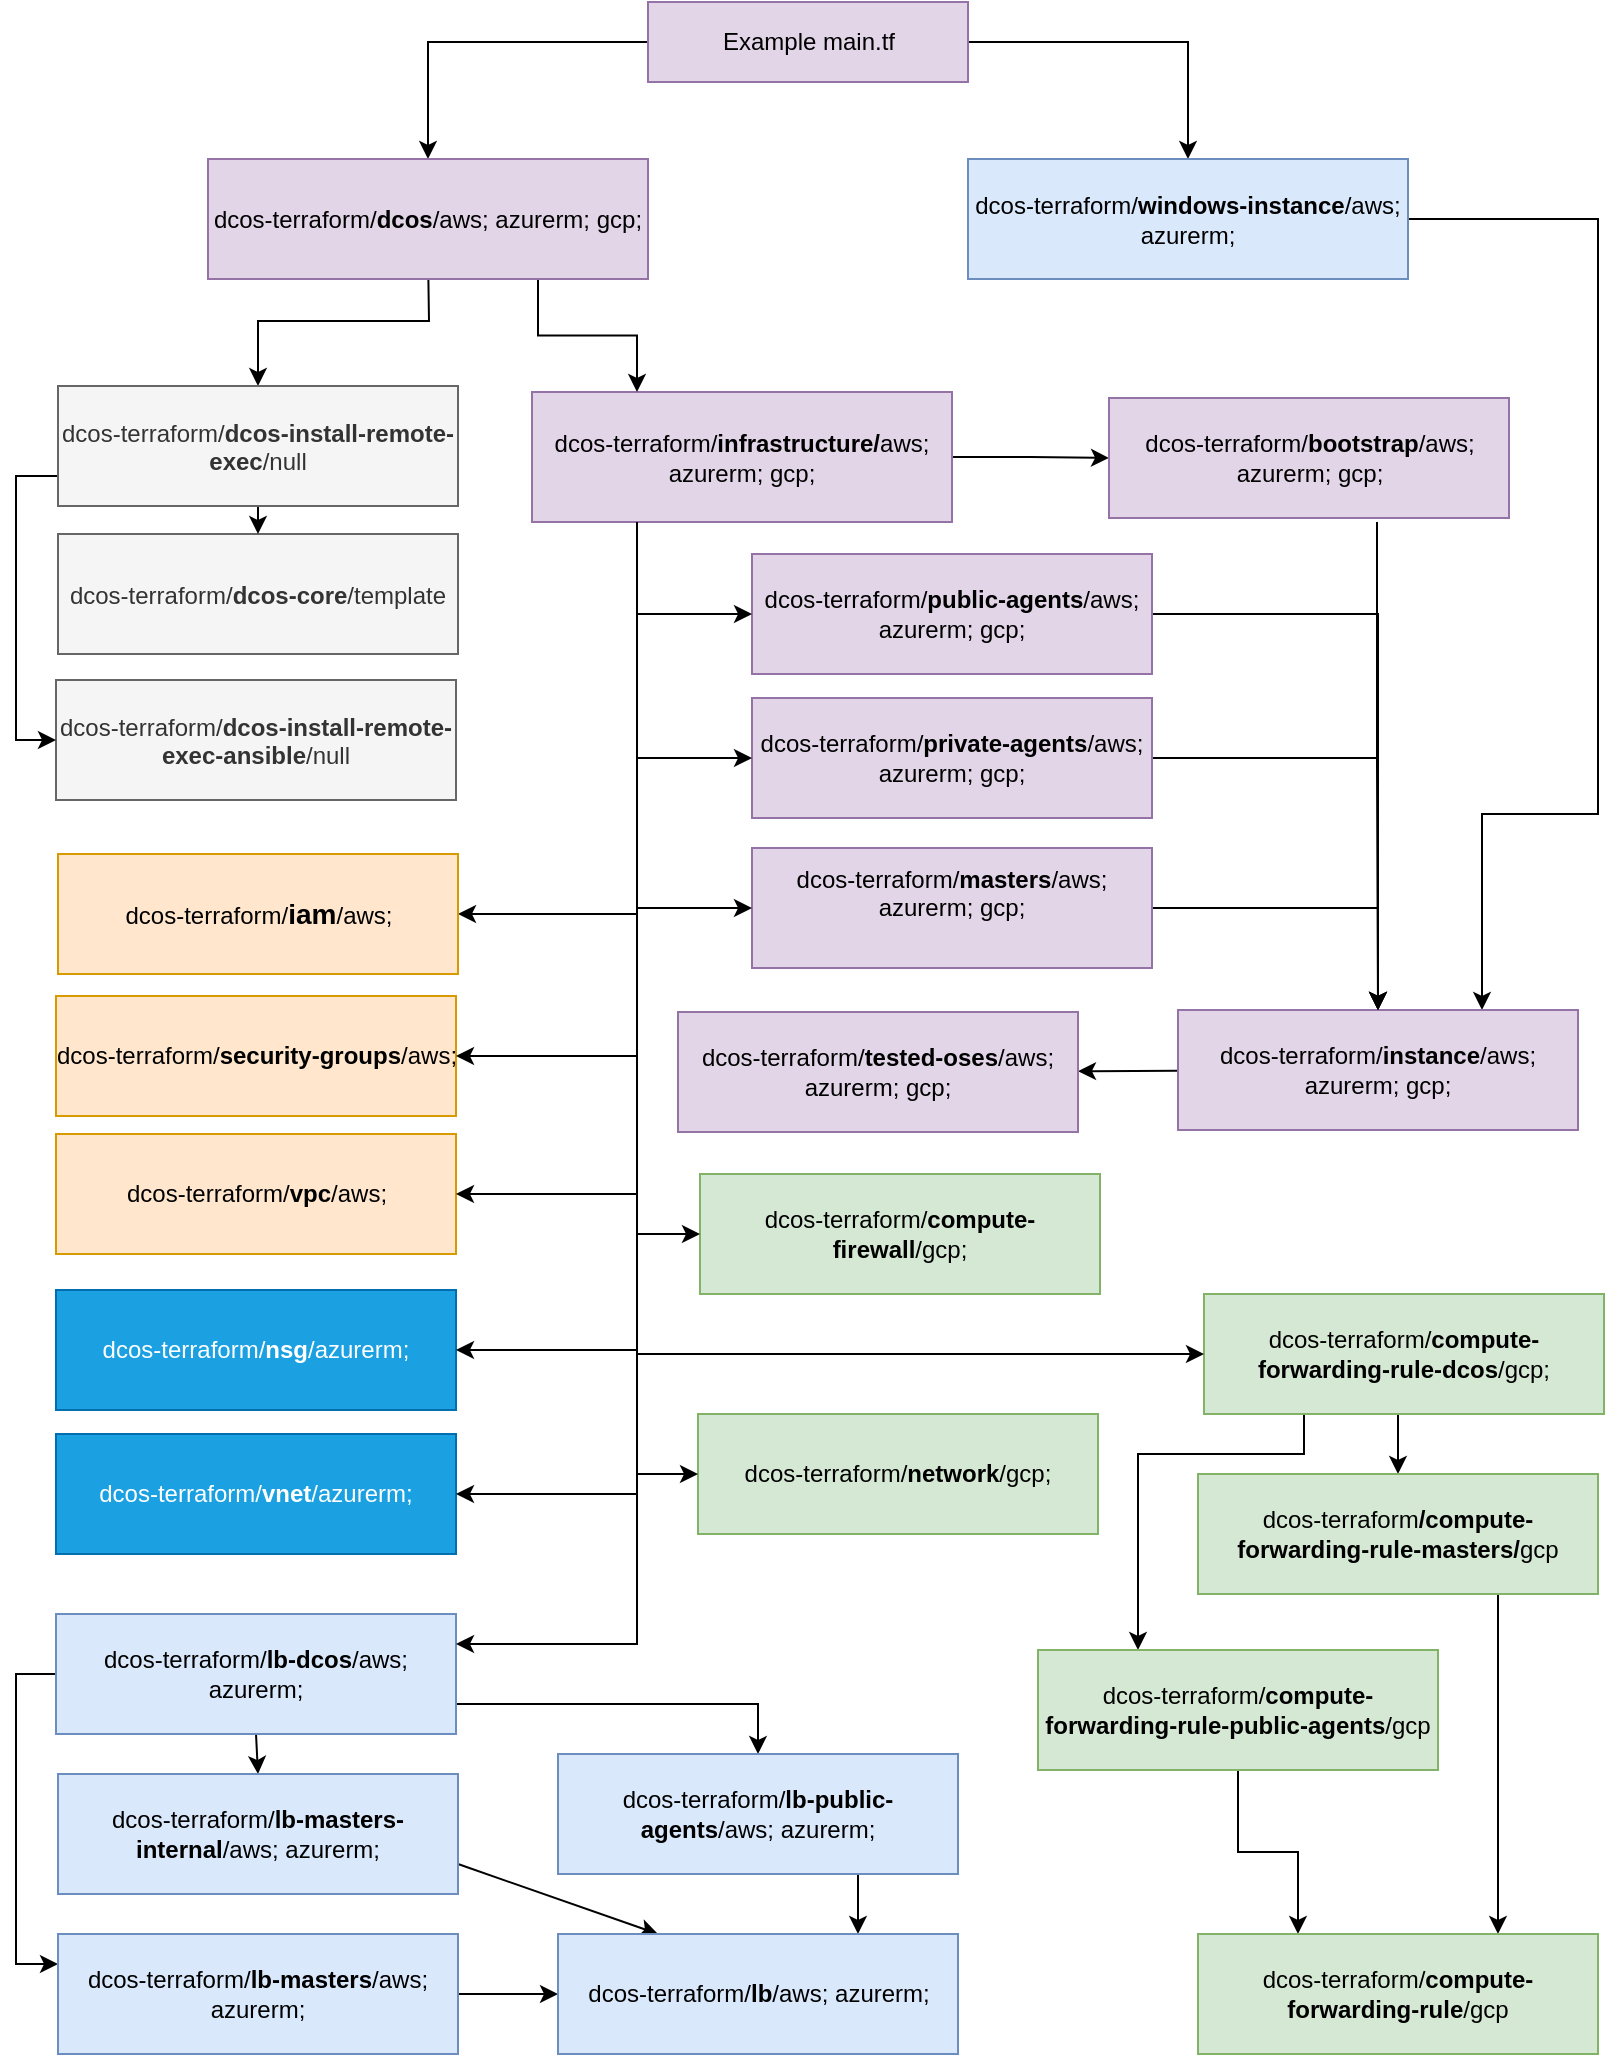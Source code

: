 <mxfile version="11.0.8" type="onedrive"><diagram id="1yx4ydC_F4x128z8zvWI" name="Page-1"><mxGraphModel dx="946" dy="664" grid="1" gridSize="10" guides="1" tooltips="1" connect="1" arrows="1" fold="1" page="1" pageScale="1" pageWidth="850" pageHeight="1100" math="0" shadow="0"><root><mxCell id="0"/><mxCell id="1" parent="0"/><mxCell id="khDtVkfyqz1VF6vfsNaA-21" value="" style="edgeStyle=orthogonalEdgeStyle;rounded=0;orthogonalLoop=1;jettySize=auto;html=0;labelBackgroundColor=none;fontColor=#000000;exitX=1;exitY=0.5;exitDx=0;exitDy=0;" parent="1" source="otb56euDPd01toM2QQDl-4" target="khDtVkfyqz1VF6vfsNaA-20" edge="1"><mxGeometry relative="1" as="geometry"/></mxCell><mxCell id="khDtVkfyqz1VF6vfsNaA-24" value="" style="edgeStyle=orthogonalEdgeStyle;rounded=0;orthogonalLoop=1;jettySize=auto;html=0;labelBackgroundColor=none;fontColor=#000000;entryX=1;entryY=0.5;entryDx=0;entryDy=0;exitX=0.25;exitY=1;exitDx=0;exitDy=0;" parent="1" source="otb56euDPd01toM2QQDl-4" target="khDtVkfyqz1VF6vfsNaA-23" edge="1"><mxGeometry relative="1" as="geometry"><mxPoint x="450" y="560" as="targetPoint"/></mxGeometry></mxCell><mxCell id="otb56euDPd01toM2QQDl-4" value="&lt;div&gt;dcos-terraform/&lt;b&gt;infrastructure/&lt;/b&gt;aws; azurerm; gcp;&lt;/div&gt;" style="html=1;align=center;textDirection=ltr;labelBackgroundColor=none;whiteSpace=wrap;fillColor=#e1d5e7;strokeColor=#9673a6;" parent="1" vertex="1"><mxGeometry x="287" y="229" width="210" height="65" as="geometry"/></mxCell><mxCell id="khDtVkfyqz1VF6vfsNaA-23" value="dcos-terraform/&lt;b&gt;&lt;font style=&quot;font-size: 14px&quot;&gt;iam&lt;/font&gt;&lt;/b&gt;/aws;" style="align=center;textDirection=ltr;labelBackgroundColor=none;fontFamily=Helvetica;fontSize=12;verticalAlign=middle;labelBorderColor=none;html=1;fillColor=#ffe6cc;strokeColor=#d79b00;" parent="1" vertex="1"><mxGeometry x="50" y="460" width="200" height="60" as="geometry"/></mxCell><mxCell id="khDtVkfyqz1VF6vfsNaA-40" style="rounded=0;orthogonalLoop=1;jettySize=auto;html=0;exitX=0.67;exitY=1.033;exitDx=0;exitDy=0;entryX=0.5;entryY=0;entryDx=0;entryDy=0;labelBackgroundColor=none;fontColor=#000000;edgeStyle=orthogonalEdgeStyle;exitPerimeter=0;" parent="1" source="khDtVkfyqz1VF6vfsNaA-20" target="khDtVkfyqz1VF6vfsNaA-6" edge="1"><mxGeometry relative="1" as="geometry"/></mxCell><mxCell id="khDtVkfyqz1VF6vfsNaA-20" value="&lt;span style=&quot;font-size: 12px&quot;&gt;&lt;font style=&quot;font-size: 12px&quot;&gt;dcos-terraform/&lt;b&gt;bootstrap&lt;/b&gt;/aws; azurerm;&amp;nbsp;&lt;/font&gt;&lt;/span&gt;gcp;" style="align=center;textDirection=ltr;labelBackgroundColor=none;fontFamily=Helvetica;fontSize=12;verticalAlign=middle;labelBorderColor=none;html=1;whiteSpace=wrap;fillColor=#e1d5e7;strokeColor=#9673a6;" parent="1" vertex="1"><mxGeometry x="575.5" y="232" width="200" height="60" as="geometry"/></mxCell><mxCell id="otb56euDPd01toM2QQDl-20" style="edgeStyle=orthogonalEdgeStyle;rounded=0;orthogonalLoop=1;jettySize=auto;html=1;exitX=0;exitY=0.5;exitDx=0;exitDy=0;entryX=0.5;entryY=0;entryDx=0;entryDy=0;textDirection=ltr;labelBackgroundColor=none;" parent="1" source="otb56euDPd01toM2QQDl-5" target="otb56euDPd01toM2QQDl-11" edge="1"><mxGeometry relative="1" as="geometry"/></mxCell><mxCell id="otb56euDPd01toM2QQDl-21" style="edgeStyle=orthogonalEdgeStyle;rounded=0;orthogonalLoop=1;jettySize=auto;html=1;exitX=0.75;exitY=1;exitDx=0;exitDy=0;entryX=0.25;entryY=0;entryDx=0;entryDy=0;textDirection=ltr;labelBackgroundColor=none;" parent="1" source="otb56euDPd01toM2QQDl-11" target="otb56euDPd01toM2QQDl-4" edge="1"><mxGeometry relative="1" as="geometry"><mxPoint x="535" y="480" as="targetPoint"/></mxGeometry></mxCell><mxCell id="WYRVXkQDabe7YTRQQfuK-2" style="edgeStyle=orthogonalEdgeStyle;rounded=0;orthogonalLoop=1;jettySize=auto;html=1;exitX=1;exitY=0.5;exitDx=0;exitDy=0;entryX=0.5;entryY=0;entryDx=0;entryDy=0;textDirection=ltr;labelBackgroundColor=none;" parent="1" source="otb56euDPd01toM2QQDl-5" target="WYRVXkQDabe7YTRQQfuK-1" edge="1"><mxGeometry relative="1" as="geometry"/></mxCell><mxCell id="otb56euDPd01toM2QQDl-5" value="Example main.tf" style="textDirection=ltr;labelBackgroundColor=none;html=1;fillColor=#e1d5e7;strokeColor=#9673a6;" parent="1" vertex="1"><mxGeometry x="345" y="34" width="160" height="40" as="geometry"/></mxCell><mxCell id="khDtVkfyqz1VF6vfsNaA-1" style="edgeStyle=orthogonalEdgeStyle;rounded=0;orthogonalLoop=1;jettySize=auto;html=1;entryX=0.5;entryY=0;entryDx=0;entryDy=0;textDirection=ltr;labelBackgroundColor=none;" parent="1" target="otb56euDPd01toM2QQDl-23" edge="1"><mxGeometry relative="1" as="geometry"><mxPoint x="235" y="160" as="sourcePoint"/></mxGeometry></mxCell><mxCell id="otb56euDPd01toM2QQDl-11" value="&lt;div&gt;dcos-terraform/&lt;b&gt;dcos&lt;/b&gt;/aws; azurerm; gcp;&lt;/div&gt;" style="html=1;textDirection=ltr;labelBackgroundColor=none;whiteSpace=wrap;fillColor=#e1d5e7;strokeColor=#9673a6;" parent="1" vertex="1"><mxGeometry x="125" y="112.5" width="220" height="60" as="geometry"/></mxCell><mxCell id="otb56euDPd01toM2QQDl-22" value="&lt;p style=&quot;margin: 0px ; font-stretch: normal ; line-height: normal&quot;&gt;dcos-terraform/&lt;b&gt;dcos-core&lt;/b&gt;/template&lt;/p&gt;" style="html=1;textDirection=ltr;labelBackgroundColor=none;whiteSpace=wrap;fontColor=#333333;fillColor=#f5f5f5;strokeColor=#666666;" parent="1" vertex="1"><mxGeometry x="50" y="300" width="200" height="60" as="geometry"/></mxCell><mxCell id="khDtVkfyqz1VF6vfsNaA-3" value="&lt;p style=&quot;margin: 0px ; font-stretch: normal ; line-height: normal&quot;&gt;dcos-terraform/&lt;b&gt;dcos-install-remote-&lt;/b&gt;&lt;/p&gt;&lt;p style=&quot;margin: 0px ; font-stretch: normal ; line-height: normal&quot;&gt;&lt;font style=&quot;font-size: 12px&quot;&gt;&lt;b&gt;exec-ansible&lt;/b&gt;/null&lt;/font&gt;&lt;/p&gt;" style="html=1;textDirection=ltr;labelBackgroundColor=none;whiteSpace=wrap;fontColor=#333333;fillColor=#f5f5f5;strokeColor=#666666;" parent="1" vertex="1"><mxGeometry x="49" y="373" width="200" height="60" as="geometry"/></mxCell><mxCell id="khDtVkfyqz1VF6vfsNaA-5" style="edgeStyle=orthogonalEdgeStyle;rounded=0;orthogonalLoop=1;jettySize=auto;html=1;exitX=0;exitY=0.75;exitDx=0;exitDy=0;entryX=0;entryY=0.5;entryDx=0;entryDy=0;textDirection=ltr;labelBackgroundColor=none;" parent="1" source="otb56euDPd01toM2QQDl-23" target="khDtVkfyqz1VF6vfsNaA-3" edge="1"><mxGeometry relative="1" as="geometry"/></mxCell><mxCell id="khDtVkfyqz1VF6vfsNaA-55" style="rounded=0;orthogonalLoop=1;jettySize=auto;html=0;exitX=0.5;exitY=1;exitDx=0;exitDy=0;labelBackgroundColor=none;strokeColor=#000000;fontColor=#000000;" parent="1" source="otb56euDPd01toM2QQDl-23" target="otb56euDPd01toM2QQDl-22" edge="1"><mxGeometry relative="1" as="geometry"/></mxCell><mxCell id="otb56euDPd01toM2QQDl-23" value="&lt;p style=&quot;margin: 0px ; font-stretch: normal ; line-height: normal&quot;&gt;dcos-terraform/&lt;b&gt;dcos-install-remote-exec&lt;/b&gt;/null&lt;/p&gt;" style="html=1;textDirection=ltr;labelBackgroundColor=none;whiteSpace=wrap;fontColor=#333333;fillColor=#f5f5f5;strokeColor=#666666;" parent="1" vertex="1"><mxGeometry x="50" y="226" width="200" height="60" as="geometry"/></mxCell><mxCell id="khDtVkfyqz1VF6vfsNaA-7" value="" style="rounded=0;orthogonalLoop=1;jettySize=auto;html=1;exitX=1;exitY=0.5;exitDx=0;exitDy=0;textDirection=ltr;labelBackgroundColor=none;edgeStyle=orthogonalEdgeStyle;" parent="1" source="WYRVXkQDabe7YTRQQfuK-1" target="khDtVkfyqz1VF6vfsNaA-6" edge="1"><mxGeometry relative="1" as="geometry"><Array as="points"><mxPoint x="820" y="143"/><mxPoint x="820" y="440"/><mxPoint x="762" y="440"/></Array><mxPoint x="762" y="620" as="targetPoint"/></mxGeometry></mxCell><mxCell id="WYRVXkQDabe7YTRQQfuK-1" value="&lt;div&gt;dcos-terraform/&lt;b&gt;windows-instance&lt;/b&gt;/aws; azurerm;&lt;/div&gt;" style="html=1;aspect=fixed;align=center;textDirection=ltr;labelBackgroundColor=none;whiteSpace=wrap;fillColor=#dae8fc;strokeColor=#6c8ebf;" parent="1" vertex="1"><mxGeometry x="505" y="112.5" width="220" height="60" as="geometry"/></mxCell><mxCell id="khDtVkfyqz1VF6vfsNaA-9" value="" style="rounded=0;orthogonalLoop=1;jettySize=auto;html=1;textDirection=ltr;labelBackgroundColor=none;" parent="1" source="khDtVkfyqz1VF6vfsNaA-6" target="khDtVkfyqz1VF6vfsNaA-8" edge="1"><mxGeometry relative="1" as="geometry"/></mxCell><mxCell id="khDtVkfyqz1VF6vfsNaA-6" value="dcos-terraform/&lt;b&gt;instance&lt;/b&gt;/aws; azurerm; gcp;" style="align=center;textDirection=ltr;labelBackgroundColor=none;fontStyle=0;html=1;whiteSpace=wrap;fillColor=#e1d5e7;strokeColor=#9673a6;" parent="1" vertex="1"><mxGeometry x="610" y="538" width="200" height="60" as="geometry"/></mxCell><mxCell id="khDtVkfyqz1VF6vfsNaA-8" value="dcos-terraform/&lt;b&gt;tested-oses&lt;/b&gt;/aws; azurerm; gcp;" style="align=center;verticalAlign=middle;html=1;textDirection=ltr;labelBackgroundColor=none;whiteSpace=wrap;fillColor=#e1d5e7;strokeColor=#9673a6;" parent="1" vertex="1"><mxGeometry x="360" y="539" width="200" height="60" as="geometry"/></mxCell><mxCell id="khDtVkfyqz1VF6vfsNaA-49" style="rounded=0;orthogonalLoop=1;jettySize=auto;html=0;exitX=0;exitY=0.5;exitDx=0;exitDy=0;entryX=0;entryY=0.25;entryDx=0;entryDy=0;labelBackgroundColor=none;strokeColor=#000000;fontColor=#000000;edgeStyle=orthogonalEdgeStyle;" parent="1" source="khDtVkfyqz1VF6vfsNaA-25" target="khDtVkfyqz1VF6vfsNaA-45" edge="1"><mxGeometry relative="1" as="geometry"/></mxCell><mxCell id="khDtVkfyqz1VF6vfsNaA-50" style="rounded=0;orthogonalLoop=1;jettySize=auto;html=0;exitX=1;exitY=0.75;exitDx=0;exitDy=0;labelBackgroundColor=none;strokeColor=#000000;fontColor=#000000;edgeStyle=orthogonalEdgeStyle;" parent="1" source="khDtVkfyqz1VF6vfsNaA-25" target="khDtVkfyqz1VF6vfsNaA-47" edge="1"><mxGeometry relative="1" as="geometry"/></mxCell><mxCell id="khDtVkfyqz1VF6vfsNaA-51" style="rounded=0;orthogonalLoop=1;jettySize=auto;html=0;exitX=0.5;exitY=1;exitDx=0;exitDy=0;entryX=0.5;entryY=0;entryDx=0;entryDy=0;labelBackgroundColor=none;strokeColor=#000000;fontColor=#000000;" parent="1" source="khDtVkfyqz1VF6vfsNaA-25" target="khDtVkfyqz1VF6vfsNaA-46" edge="1"><mxGeometry relative="1" as="geometry"/></mxCell><mxCell id="khDtVkfyqz1VF6vfsNaA-25" value="&lt;span style=&quot;font-size: 12px&quot;&gt;dcos-terraform/&lt;b&gt;lb-dcos&lt;/b&gt;/aws; azurerm;&lt;/span&gt;" style="align=center;textDirection=ltr;labelBackgroundColor=none;fontFamily=Helvetica;fontSize=12;verticalAlign=middle;labelBorderColor=none;html=1;fillColor=#dae8fc;strokeColor=#6c8ebf;gradientDirection=west;whiteSpace=wrap;" parent="1" vertex="1"><mxGeometry x="49" y="840" width="200" height="60" as="geometry"/></mxCell><mxCell id="khDtVkfyqz1VF6vfsNaA-44" style="edgeStyle=orthogonalEdgeStyle;rounded=0;orthogonalLoop=1;jettySize=auto;html=0;exitX=1;exitY=0.5;exitDx=0;exitDy=0;entryX=0.5;entryY=0;entryDx=0;entryDy=0;labelBackgroundColor=none;strokeColor=#000000;fontColor=#000000;" parent="1" source="khDtVkfyqz1VF6vfsNaA-26" target="khDtVkfyqz1VF6vfsNaA-6" edge="1"><mxGeometry relative="1" as="geometry"/></mxCell><mxCell id="khDtVkfyqz1VF6vfsNaA-26" value="&lt;span style=&quot;font-size: 12px&quot;&gt;dcos-terraform/&lt;b&gt;masters&lt;/b&gt;/aws; azurerm; gcp;&lt;br&gt;&lt;br&gt;&lt;/span&gt;" style="align=center;textDirection=ltr;labelBackgroundColor=none;fontFamily=Helvetica;fontSize=12;verticalAlign=middle;labelBorderColor=none;html=1;whiteSpace=wrap;fillColor=#e1d5e7;strokeColor=#9673a6;" parent="1" vertex="1"><mxGeometry x="397" y="457" width="200" height="60" as="geometry"/></mxCell><mxCell id="khDtVkfyqz1VF6vfsNaA-43" style="edgeStyle=orthogonalEdgeStyle;rounded=0;orthogonalLoop=1;jettySize=auto;html=0;exitX=1;exitY=0.5;exitDx=0;exitDy=0;labelBackgroundColor=none;strokeColor=#000000;fontColor=#000000;" parent="1" source="khDtVkfyqz1VF6vfsNaA-27" target="khDtVkfyqz1VF6vfsNaA-6" edge="1"><mxGeometry relative="1" as="geometry"/></mxCell><mxCell id="khDtVkfyqz1VF6vfsNaA-27" value="&lt;span style=&quot;font-size: 12px&quot;&gt;dcos-terraform/&lt;b&gt;private-agents&lt;/b&gt;/aws; azurerm; gcp;&lt;/span&gt;" style="align=center;textDirection=ltr;labelBackgroundColor=none;fontFamily=Helvetica;fontSize=12;verticalAlign=middle;labelBorderColor=none;html=1;whiteSpace=wrap;fillColor=#e1d5e7;strokeColor=#9673a6;" parent="1" vertex="1"><mxGeometry x="397" y="382" width="200" height="60" as="geometry"/></mxCell><mxCell id="khDtVkfyqz1VF6vfsNaA-41" style="edgeStyle=orthogonalEdgeStyle;rounded=0;orthogonalLoop=1;jettySize=auto;html=0;exitX=1;exitY=0.5;exitDx=0;exitDy=0;entryX=0.5;entryY=0;entryDx=0;entryDy=0;labelBackgroundColor=none;strokeColor=#000000;fontColor=#000000;" parent="1" source="khDtVkfyqz1VF6vfsNaA-28" target="khDtVkfyqz1VF6vfsNaA-6" edge="1"><mxGeometry relative="1" as="geometry"/></mxCell><mxCell id="khDtVkfyqz1VF6vfsNaA-28" value="dcos-terraform/&lt;b&gt;public-agents&lt;/b&gt;/aws; azurerm; gcp;" style="align=center;textDirection=ltr;labelBackgroundColor=none;fontFamily=Helvetica;fontSize=12;verticalAlign=middle;labelBorderColor=none;html=1;whiteSpace=wrap;fillColor=#e1d5e7;strokeColor=#9673a6;" parent="1" vertex="1"><mxGeometry x="397" y="310" width="200" height="60" as="geometry"/></mxCell><mxCell id="khDtVkfyqz1VF6vfsNaA-30" value="&lt;span style=&quot;font-size: 12px&quot;&gt;dcos-terraform/&lt;b&gt;security-groups&lt;/b&gt;/aws;&lt;/span&gt;" style="align=center;textDirection=ltr;labelBackgroundColor=none;fontFamily=Helvetica;fontSize=12;verticalAlign=middle;labelBorderColor=none;html=1;fillColor=#ffe6cc;strokeColor=#d79b00;" parent="1" vertex="1"><mxGeometry x="49" y="531" width="200" height="60" as="geometry"/></mxCell><mxCell id="khDtVkfyqz1VF6vfsNaA-31" value="&lt;span style=&quot;font-size: 12px&quot;&gt;dcos-terraform/&lt;b&gt;vpc&lt;/b&gt;/aws;&lt;/span&gt;" style="align=center;textDirection=ltr;labelBackgroundColor=none;fontFamily=Helvetica;fontSize=12;verticalAlign=middle;labelBorderColor=none;html=1;fillColor=#ffe6cc;strokeColor=#d79b00;" parent="1" vertex="1"><mxGeometry x="49" y="600" width="200" height="60" as="geometry"/></mxCell><mxCell id="khDtVkfyqz1VF6vfsNaA-33" value="" style="rounded=0;orthogonalLoop=1;jettySize=auto;html=0;labelBackgroundColor=none;fontColor=#000000;entryX=1;entryY=0.25;entryDx=0;entryDy=0;exitX=0.25;exitY=1;exitDx=0;exitDy=0;edgeStyle=orthogonalEdgeStyle;" parent="1" source="otb56euDPd01toM2QQDl-4" target="khDtVkfyqz1VF6vfsNaA-25" edge="1"><mxGeometry relative="1" as="geometry"><mxPoint x="440" y="415" as="sourcePoint"/><mxPoint x="340" y="670" as="targetPoint"/></mxGeometry></mxCell><mxCell id="khDtVkfyqz1VF6vfsNaA-34" value="" style="edgeStyle=orthogonalEdgeStyle;rounded=0;orthogonalLoop=1;jettySize=auto;html=0;labelBackgroundColor=none;fontColor=#000000;entryX=0;entryY=0.5;entryDx=0;entryDy=0;exitX=0.25;exitY=1;exitDx=0;exitDy=0;" parent="1" source="otb56euDPd01toM2QQDl-4" target="khDtVkfyqz1VF6vfsNaA-26" edge="1"><mxGeometry relative="1" as="geometry"><mxPoint x="410" y="350" as="sourcePoint"/><mxPoint x="370" y="680" as="targetPoint"/></mxGeometry></mxCell><mxCell id="khDtVkfyqz1VF6vfsNaA-35" value="" style="edgeStyle=orthogonalEdgeStyle;rounded=0;orthogonalLoop=1;jettySize=auto;html=0;labelBackgroundColor=none;fontColor=#000000;entryX=0;entryY=0.5;entryDx=0;entryDy=0;exitX=0.25;exitY=1;exitDx=0;exitDy=0;" parent="1" source="otb56euDPd01toM2QQDl-4" target="khDtVkfyqz1VF6vfsNaA-27" edge="1"><mxGeometry relative="1" as="geometry"><mxPoint x="410" y="412" as="sourcePoint"/><mxPoint x="310" y="820" as="targetPoint"/></mxGeometry></mxCell><mxCell id="khDtVkfyqz1VF6vfsNaA-36" value="" style="edgeStyle=orthogonalEdgeStyle;rounded=0;orthogonalLoop=1;jettySize=auto;html=0;labelBackgroundColor=none;fontColor=#000000;entryX=0;entryY=0.5;entryDx=0;entryDy=0;exitX=0.25;exitY=1;exitDx=0;exitDy=0;" parent="1" source="otb56euDPd01toM2QQDl-4" target="khDtVkfyqz1VF6vfsNaA-28" edge="1"><mxGeometry relative="1" as="geometry"><mxPoint x="425" y="501" as="sourcePoint"/><mxPoint x="315" y="909" as="targetPoint"/></mxGeometry></mxCell><mxCell id="khDtVkfyqz1VF6vfsNaA-37" value="" style="rounded=0;orthogonalLoop=1;jettySize=auto;html=0;labelBackgroundColor=none;fontColor=#000000;exitX=0.25;exitY=1;exitDx=0;exitDy=0;entryX=1;entryY=0.5;entryDx=0;entryDy=0;strokeColor=#000000;edgeStyle=orthogonalEdgeStyle;" parent="1" source="otb56euDPd01toM2QQDl-4" target="khDtVkfyqz1VF6vfsNaA-30" edge="1"><mxGeometry relative="1" as="geometry"><mxPoint x="425" y="581" as="sourcePoint"/><mxPoint x="300" y="990" as="targetPoint"/></mxGeometry></mxCell><mxCell id="khDtVkfyqz1VF6vfsNaA-39" value="" style="edgeStyle=orthogonalEdgeStyle;rounded=0;orthogonalLoop=1;jettySize=auto;html=0;labelBackgroundColor=none;fontColor=#000000;entryX=1;entryY=0.5;entryDx=0;entryDy=0;exitX=0.25;exitY=1;exitDx=0;exitDy=0;" parent="1" source="otb56euDPd01toM2QQDl-4" target="khDtVkfyqz1VF6vfsNaA-31" edge="1"><mxGeometry relative="1" as="geometry"><mxPoint x="410" y="350" as="sourcePoint"/><mxPoint x="310" y="605" as="targetPoint"/></mxGeometry></mxCell><mxCell id="khDtVkfyqz1VF6vfsNaA-53" style="rounded=0;orthogonalLoop=1;jettySize=auto;html=0;exitX=1;exitY=0.5;exitDx=0;exitDy=0;entryX=0;entryY=0.5;entryDx=0;entryDy=0;labelBackgroundColor=none;strokeColor=#000000;fontColor=#000000;" parent="1" source="khDtVkfyqz1VF6vfsNaA-45" target="khDtVkfyqz1VF6vfsNaA-48" edge="1"><mxGeometry relative="1" as="geometry"/></mxCell><mxCell id="khDtVkfyqz1VF6vfsNaA-45" value="&lt;span style=&quot;font-size: 12px&quot;&gt;dcos-terraform/&lt;b&gt;lb-masters&lt;/b&gt;/aws; azurerm;&lt;/span&gt;" style="align=center;textDirection=ltr;labelBackgroundColor=none;fontFamily=Helvetica;fontSize=12;verticalAlign=middle;labelBorderColor=none;html=1;whiteSpace=wrap;fillColor=#dae8fc;strokeColor=#6c8ebf;" parent="1" vertex="1"><mxGeometry x="50" y="1000" width="200" height="60" as="geometry"/></mxCell><mxCell id="khDtVkfyqz1VF6vfsNaA-54" style="rounded=0;orthogonalLoop=1;jettySize=auto;html=0;exitX=1;exitY=0.75;exitDx=0;exitDy=0;entryX=0.25;entryY=0;entryDx=0;entryDy=0;labelBackgroundColor=none;strokeColor=#000000;fontColor=#000000;" parent="1" source="khDtVkfyqz1VF6vfsNaA-46" target="khDtVkfyqz1VF6vfsNaA-48" edge="1"><mxGeometry relative="1" as="geometry"/></mxCell><mxCell id="khDtVkfyqz1VF6vfsNaA-46" value="&lt;span style=&quot;font-size: 12px&quot;&gt;dcos-terraform/&lt;b&gt;lb-masters-internal&lt;/b&gt;/aws; azurerm;&lt;/span&gt;" style="align=center;textDirection=ltr;labelBackgroundColor=none;fontFamily=Helvetica;fontSize=12;verticalAlign=middle;labelBorderColor=none;html=1;whiteSpace=wrap;gradientDirection=west;fillColor=#dae8fc;strokeColor=#6c8ebf;" parent="1" vertex="1"><mxGeometry x="50" y="920" width="200" height="60" as="geometry"/></mxCell><mxCell id="khDtVkfyqz1VF6vfsNaA-52" style="rounded=0;orthogonalLoop=1;jettySize=auto;html=0;entryX=0.75;entryY=0;entryDx=0;entryDy=0;labelBackgroundColor=none;strokeColor=#000000;fontColor=#000000;exitX=0.75;exitY=1;exitDx=0;exitDy=0;" parent="1" source="khDtVkfyqz1VF6vfsNaA-47" target="khDtVkfyqz1VF6vfsNaA-48" edge="1"><mxGeometry relative="1" as="geometry"><mxPoint x="451" y="970" as="sourcePoint"/><mxPoint x="449" y="1000" as="targetPoint"/></mxGeometry></mxCell><mxCell id="khDtVkfyqz1VF6vfsNaA-47" value="&lt;span style=&quot;font-size: 12px&quot;&gt;dcos-terraform/&lt;b&gt;lb-public-agents&lt;/b&gt;/aws; azurerm;&lt;/span&gt;" style="align=center;textDirection=ltr;labelBackgroundColor=none;fontFamily=Helvetica;fontSize=12;verticalAlign=middle;labelBorderColor=none;html=1;whiteSpace=wrap;fillColor=#dae8fc;strokeColor=#6c8ebf;" parent="1" vertex="1"><mxGeometry x="300" y="910" width="200" height="60" as="geometry"/></mxCell><mxCell id="khDtVkfyqz1VF6vfsNaA-48" value="dcos-terraform/&lt;b style=&quot;font-size: 12px&quot;&gt;lb&lt;/b&gt;/aws;&amp;nbsp;azurerm;" style="align=center;textDirection=ltr;labelBackgroundColor=none;fontFamily=Helvetica;fontSize=12;verticalAlign=middle;labelBorderColor=none;html=1;fillColor=#dae8fc;strokeColor=#6c8ebf;" parent="1" vertex="1"><mxGeometry x="300" y="1000" width="200" height="60" as="geometry"/></mxCell><mxCell id="5e9OPnPdYss36apK3iN--1" value="dcos-terraform/&lt;b&gt;nsg&lt;/b&gt;/azurerm;" style="align=center;textDirection=ltr;labelBackgroundColor=none;fontFamily=Helvetica;fontSize=12;verticalAlign=middle;labelBorderColor=none;fillColor=#1ba1e2;strokeColor=#006EAF;fontColor=#ffffff;whiteSpace=wrap;html=1;" vertex="1" parent="1"><mxGeometry x="49" y="678" width="200" height="60" as="geometry"/></mxCell><mxCell id="5e9OPnPdYss36apK3iN--2" value="dcos-terraform/&lt;b&gt;vnet&lt;/b&gt;/azurerm;" style="align=center;textDirection=ltr;labelBackgroundColor=none;fontFamily=Helvetica;fontSize=12;verticalAlign=middle;labelBorderColor=none;fillColor=#1ba1e2;strokeColor=#006EAF;fontColor=#ffffff;html=1;whiteSpace=wrap;" vertex="1" parent="1"><mxGeometry x="49" y="750" width="200" height="60" as="geometry"/></mxCell><mxCell id="5e9OPnPdYss36apK3iN--4" value="" style="rounded=0;orthogonalLoop=1;jettySize=auto;html=0;labelBackgroundColor=none;fontColor=#000000;entryX=1;entryY=0.5;entryDx=0;entryDy=0;exitX=0.25;exitY=1;exitDx=0;exitDy=0;edgeStyle=orthogonalEdgeStyle;" edge="1" parent="1" source="otb56euDPd01toM2QQDl-4" target="5e9OPnPdYss36apK3iN--1"><mxGeometry relative="1" as="geometry"><mxPoint x="370" y="289" as="sourcePoint"/><mxPoint x="269" y="630" as="targetPoint"/></mxGeometry></mxCell><mxCell id="5e9OPnPdYss36apK3iN--5" value="" style="rounded=0;orthogonalLoop=1;jettySize=auto;html=0;labelBackgroundColor=none;fontColor=#000000;exitX=0.25;exitY=1;exitDx=0;exitDy=0;entryX=1;entryY=0.5;entryDx=0;entryDy=0;edgeStyle=orthogonalEdgeStyle;" edge="1" parent="1" source="otb56euDPd01toM2QQDl-4" target="5e9OPnPdYss36apK3iN--2"><mxGeometry relative="1" as="geometry"><mxPoint x="370" y="289" as="sourcePoint"/><mxPoint x="268" y="701" as="targetPoint"/></mxGeometry></mxCell><mxCell id="5e9OPnPdYss36apK3iN--7" value="dcos-terraform/&lt;b&gt;compute-firewall&lt;/b&gt;/gcp;" style="align=center;verticalAlign=middle;textDirection=ltr;labelBackgroundColor=none;fillColor=#d5e8d4;strokeColor=#82b366;whiteSpace=wrap;html=1;" vertex="1" parent="1"><mxGeometry x="371" y="620" width="200" height="60" as="geometry"/></mxCell><mxCell id="5e9OPnPdYss36apK3iN--23" style="edgeStyle=orthogonalEdgeStyle;rounded=0;orthogonalLoop=1;jettySize=auto;html=1;exitX=0.5;exitY=1;exitDx=0;exitDy=0;entryX=0.5;entryY=0;entryDx=0;entryDy=0;" edge="1" parent="1" source="5e9OPnPdYss36apK3iN--8" target="5e9OPnPdYss36apK3iN--19"><mxGeometry relative="1" as="geometry"/></mxCell><mxCell id="5e9OPnPdYss36apK3iN--24" style="edgeStyle=orthogonalEdgeStyle;rounded=0;orthogonalLoop=1;jettySize=auto;html=1;exitX=0.25;exitY=1;exitDx=0;exitDy=0;entryX=0.25;entryY=0;entryDx=0;entryDy=0;" edge="1" parent="1" source="5e9OPnPdYss36apK3iN--8" target="5e9OPnPdYss36apK3iN--18"><mxGeometry relative="1" as="geometry"><Array as="points"><mxPoint x="672" y="760"/><mxPoint x="595" y="760"/></Array></mxGeometry></mxCell><mxCell id="5e9OPnPdYss36apK3iN--8" value="dcos-terraform/&lt;b&gt;compute-forwarding-rule-dcos&lt;/b&gt;/gcp;" style="align=center;verticalAlign=middle;textDirection=ltr;labelBackgroundColor=none;fillColor=#d5e8d4;strokeColor=#82b366;whiteSpace=wrap;html=1;" vertex="1" parent="1"><mxGeometry x="623" y="680" width="200" height="60" as="geometry"/></mxCell><mxCell id="5e9OPnPdYss36apK3iN--13" value="dcos-terraform/&lt;b&gt;network&lt;/b&gt;/gcp;" style="align=center;verticalAlign=middle;textDirection=ltr;labelBackgroundColor=none;fillColor=#d5e8d4;strokeColor=#82b366;whiteSpace=wrap;html=1;" vertex="1" parent="1"><mxGeometry x="370" y="740" width="200" height="60" as="geometry"/></mxCell><mxCell id="5e9OPnPdYss36apK3iN--16" value="" style="rounded=0;orthogonalLoop=1;jettySize=auto;html=0;labelBackgroundColor=none;fontColor=#000000;exitX=0.25;exitY=1;exitDx=0;exitDy=0;edgeStyle=orthogonalEdgeStyle;entryX=0;entryY=0.5;entryDx=0;entryDy=0;" edge="1" parent="1" source="otb56euDPd01toM2QQDl-4" target="5e9OPnPdYss36apK3iN--7"><mxGeometry relative="1" as="geometry"><mxPoint x="352" y="299" as="sourcePoint"/><mxPoint x="352" y="711" as="targetPoint"/></mxGeometry></mxCell><mxCell id="5e9OPnPdYss36apK3iN--17" value="" style="rounded=0;orthogonalLoop=1;jettySize=auto;html=0;labelBackgroundColor=none;fontColor=#000000;exitX=0.25;exitY=1;exitDx=0;exitDy=0;edgeStyle=orthogonalEdgeStyle;entryX=0;entryY=0.5;entryDx=0;entryDy=0;" edge="1" parent="1" source="otb56euDPd01toM2QQDl-4" target="5e9OPnPdYss36apK3iN--13"><mxGeometry relative="1" as="geometry"><mxPoint x="352" y="299" as="sourcePoint"/><mxPoint x="352" y="711" as="targetPoint"/></mxGeometry></mxCell><mxCell id="5e9OPnPdYss36apK3iN--21" style="edgeStyle=orthogonalEdgeStyle;rounded=0;orthogonalLoop=1;jettySize=auto;html=1;exitX=0.5;exitY=1;exitDx=0;exitDy=0;entryX=0.25;entryY=0;entryDx=0;entryDy=0;" edge="1" parent="1" source="5e9OPnPdYss36apK3iN--18" target="5e9OPnPdYss36apK3iN--20"><mxGeometry relative="1" as="geometry"/></mxCell><mxCell id="5e9OPnPdYss36apK3iN--18" value="dcos-terraform/&lt;b&gt;compute-forwarding-rule-public-agents&lt;/b&gt;/gcp" style="align=center;verticalAlign=middle;textDirection=ltr;labelBackgroundColor=none;fillColor=#d5e8d4;strokeColor=#82b366;whiteSpace=wrap;html=1;" vertex="1" parent="1"><mxGeometry x="540" y="858" width="200" height="60" as="geometry"/></mxCell><mxCell id="5e9OPnPdYss36apK3iN--22" style="rounded=0;orthogonalLoop=1;jettySize=auto;html=1;exitX=0.75;exitY=1;exitDx=0;exitDy=0;entryX=0.75;entryY=0;entryDx=0;entryDy=0;" edge="1" parent="1" source="5e9OPnPdYss36apK3iN--19" target="5e9OPnPdYss36apK3iN--20"><mxGeometry relative="1" as="geometry"><mxPoint x="775" y="1010" as="targetPoint"/></mxGeometry></mxCell><mxCell id="5e9OPnPdYss36apK3iN--19" value="dcos-terraform&lt;b&gt;/compute-forwarding-rule-masters/&lt;/b&gt;gcp" style="align=center;verticalAlign=middle;textDirection=ltr;labelBackgroundColor=none;fillColor=#d5e8d4;strokeColor=#82b366;whiteSpace=wrap;html=1;" vertex="1" parent="1"><mxGeometry x="620" y="770" width="200" height="60" as="geometry"/></mxCell><mxCell id="5e9OPnPdYss36apK3iN--20" value="dcos-terraform/&lt;b&gt;compute-forwarding-rule&lt;/b&gt;/gcp" style="align=center;verticalAlign=middle;textDirection=ltr;labelBackgroundColor=none;fillColor=#d5e8d4;strokeColor=#82b366;whiteSpace=wrap;html=1;" vertex="1" parent="1"><mxGeometry x="620" y="1000" width="200" height="60" as="geometry"/></mxCell><mxCell id="5e9OPnPdYss36apK3iN--25" value="" style="rounded=0;orthogonalLoop=1;jettySize=auto;html=0;labelBackgroundColor=none;fontColor=#000000;exitX=0.25;exitY=1;exitDx=0;exitDy=0;entryX=0;entryY=0.5;entryDx=0;entryDy=0;edgeStyle=orthogonalEdgeStyle;" edge="1" parent="1" source="otb56euDPd01toM2QQDl-4" target="5e9OPnPdYss36apK3iN--8"><mxGeometry relative="1" as="geometry"><mxPoint x="342" y="289" as="sourcePoint"/><mxPoint x="362" y="650" as="targetPoint"/></mxGeometry></mxCell></root></mxGraphModel></diagram></mxfile>